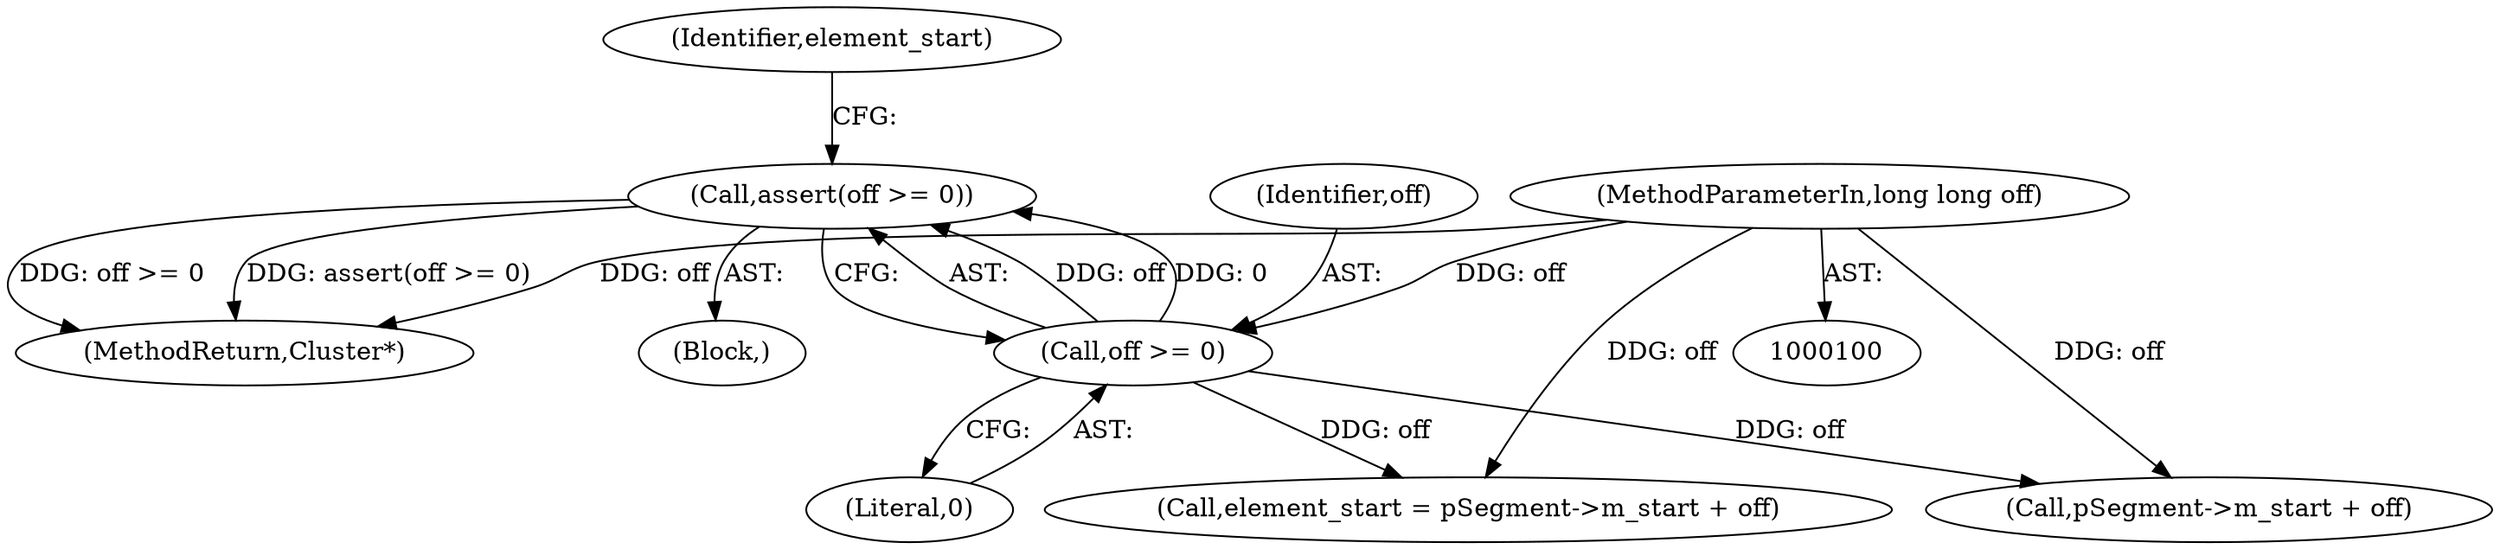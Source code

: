 digraph "1_Android_cc274e2abe8b2a6698a5c47d8aa4bb45f1f9538d_2@API" {
"1000107" [label="(Call,assert(off >= 0))"];
"1000108" [label="(Call,off >= 0)"];
"1000103" [label="(MethodParameterIn,long long off)"];
"1000107" [label="(Call,assert(off >= 0))"];
"1000108" [label="(Call,off >= 0)"];
"1000110" [label="(Literal,0)"];
"1000112" [label="(Call,element_start = pSegment->m_start + off)"];
"1000127" [label="(MethodReturn,Cluster*)"];
"1000109" [label="(Identifier,off)"];
"1000103" [label="(MethodParameterIn,long long off)"];
"1000113" [label="(Identifier,element_start)"];
"1000104" [label="(Block,)"];
"1000114" [label="(Call,pSegment->m_start + off)"];
"1000107" -> "1000104"  [label="AST: "];
"1000107" -> "1000108"  [label="CFG: "];
"1000108" -> "1000107"  [label="AST: "];
"1000113" -> "1000107"  [label="CFG: "];
"1000107" -> "1000127"  [label="DDG: off >= 0"];
"1000107" -> "1000127"  [label="DDG: assert(off >= 0)"];
"1000108" -> "1000107"  [label="DDG: off"];
"1000108" -> "1000107"  [label="DDG: 0"];
"1000108" -> "1000110"  [label="CFG: "];
"1000109" -> "1000108"  [label="AST: "];
"1000110" -> "1000108"  [label="AST: "];
"1000103" -> "1000108"  [label="DDG: off"];
"1000108" -> "1000112"  [label="DDG: off"];
"1000108" -> "1000114"  [label="DDG: off"];
"1000103" -> "1000100"  [label="AST: "];
"1000103" -> "1000127"  [label="DDG: off"];
"1000103" -> "1000112"  [label="DDG: off"];
"1000103" -> "1000114"  [label="DDG: off"];
}
